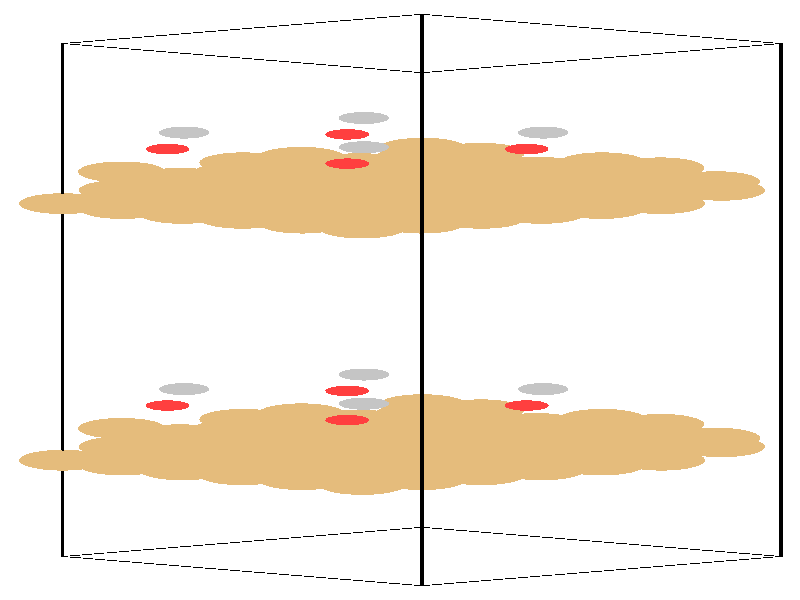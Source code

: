#include "colors.inc"
#include "finish.inc"

global_settings {assumed_gamma 1 max_trace_level 6}
background {color White}
camera {orthographic
  right -24.13*x up 76.08*y
  direction 1.00*z
  location <0,0,50.00> look_at <0,0,0>}
light_source {<  2.00,   3.00,  40.00> color White
  area_light <0.70, 0, 0>, <0, 0.70, 0>, 3, 3
  adaptive 1 jitter}

#declare simple = finish {phong 0.7}
#declare pale = finish {ambient .5 diffuse .85 roughness .001 specular 0.200 }
#declare intermediate = finish {ambient 0.3 diffuse 0.6 specular 0.10 roughness 0.04 }
#declare vmd = finish {ambient .0 diffuse .65 phong 0.1 phong_size 40. specular 0.500 }
#declare jmol = finish {ambient .2 diffuse .6 specular 1 roughness .001 metallic}
#declare ase2 = finish {ambient 0.05 brilliance 3 diffuse 0.6 metallic specular 0.70 roughness 0.04 reflection 0.15}
#declare ase3 = finish {ambient .15 brilliance 2 diffuse .6 metallic specular 1. roughness .001 reflection .0}
#declare glass = finish {ambient .05 diffuse .3 specular 1. roughness .001}
#declare glass2 = finish {ambient .0 diffuse .3 specular 1. reflection .25 roughness .001}
#declare Rcell = 0.050;
#declare Rbond = 0.100;

#macro atom(LOC, R, COL, TRANS, FIN)
  sphere{LOC, R texture{pigment{color COL transmit TRANS} finish{FIN}}}
#end
#macro constrain(LOC, R, COL, TRANS FIN)
union{torus{R, Rcell rotate 45*z texture{pigment{color COL transmit TRANS} finish{FIN}}}
      torus{R, Rcell rotate -45*z texture{pigment{color COL transmit TRANS} finish{FIN}}}
      translate LOC}
#end

cylinder {<-10.17, -32.52, -33.83>, <  0.66, -36.23, -23.65>, Rcell pigment {Black}}
cylinder {<  0.66, -28.82, -44.00>, < 11.49, -32.52, -33.83>, Rcell pigment {Black}}
cylinder {<  0.66,  36.23, -20.33>, < 11.49,  32.52, -10.15>, Rcell pigment {Black}}
cylinder {<-10.17,  32.52, -10.15>, <  0.66,  28.82,   0.03>, Rcell pigment {Black}}
cylinder {<-10.17, -32.52, -33.83>, <  0.66, -28.82, -44.00>, Rcell pigment {Black}}
cylinder {<  0.66, -36.23, -23.65>, < 11.49, -32.52, -33.83>, Rcell pigment {Black}}
cylinder {<  0.66,  28.82,   0.03>, < 11.49,  32.52, -10.15>, Rcell pigment {Black}}
cylinder {<-10.17,  32.52, -10.15>, <  0.66,  36.23, -20.33>, Rcell pigment {Black}}
cylinder {<-10.17, -32.52, -33.83>, <-10.17,  32.52, -10.15>, Rcell pigment {Black}}
cylinder {<  0.66, -36.23, -23.65>, <  0.66,  28.82,   0.03>, Rcell pigment {Black}}
cylinder {< 11.49, -32.52, -33.83>, < 11.49,  32.52, -10.15>, Rcell pigment {Black}}
cylinder {<  0.66, -28.82, -44.00>, <  0.66,  36.23, -20.33>, Rcell pigment {Black}}
atom(<-10.17, -20.31, -29.38>, 1.32, rgb <0.78, 0.50, 0.20>, 0.0, ase3) // #0 
atom(< -8.37, -20.92, -27.68>, 1.32, rgb <0.78, 0.50, 0.20>, 0.0, ase3) // #1 
atom(< -6.56, -21.54, -25.99>, 1.32, rgb <0.78, 0.50, 0.20>, 0.0, ase3) // #2 
atom(< -8.37, -19.69, -31.08>, 1.32, rgb <0.78, 0.50, 0.20>, 0.0, ase3) // #3 
atom(< -6.56, -20.31, -29.38>, 1.32, rgb <0.78, 0.50, 0.20>, 0.0, ase3) // #4 
atom(< -4.76, -20.92, -27.68>, 1.32, rgb <0.78, 0.50, 0.20>, 0.0, ase3) // #5 
atom(< -6.56, -19.07, -32.77>, 1.32, rgb <0.78, 0.50, 0.20>, 0.0, ase3) // #6 
atom(< -4.76, -19.69, -31.08>, 1.32, rgb <0.78, 0.50, 0.20>, 0.0, ase3) // #7 
atom(< -2.95, -20.31, -29.38>, 1.32, rgb <0.78, 0.50, 0.20>, 0.0, ase3) // #8 
atom(< -8.37, -18.61, -28.76>, 1.32, rgb <0.78, 0.50, 0.20>, 0.0, ase3) // #9 
atom(< -6.56, -19.23, -27.07>, 1.32, rgb <0.78, 0.50, 0.20>, 0.0, ase3) // #10 
atom(< -4.76, -19.85, -25.37>, 1.32, rgb <0.78, 0.50, 0.20>, 0.0, ase3) // #11 
atom(< -6.56, -17.99, -30.46>, 1.32, rgb <0.78, 0.50, 0.20>, 0.0, ase3) // #12 
atom(< -4.76, -18.61, -28.76>, 1.32, rgb <0.78, 0.50, 0.20>, 0.0, ase3) // #13 
atom(< -2.95, -19.23, -27.07>, 1.32, rgb <0.78, 0.50, 0.20>, 0.0, ase3) // #14 
atom(< -4.76, -17.38, -32.15>, 1.32, rgb <0.78, 0.50, 0.20>, 0.0, ase3) // #15 
atom(< -2.95, -17.99, -30.46>, 1.32, rgb <0.78, 0.50, 0.20>, 0.0, ase3) // #16 
atom(< -1.14, -18.61, -28.76>, 1.32, rgb <0.78, 0.50, 0.20>, 0.0, ase3) // #17 
atom(<  0.68, -13.27, -38.15>, 1.32, rgb <0.78, 0.50, 0.20>, 0.0, ase3) // #18 
atom(<  2.44, -13.92, -36.48>, 1.32, rgb <0.78, 0.50, 0.20>, 0.0, ase3) // #19 
atom(< -6.42, -18.07, -24.75>, 1.32, rgb <0.78, 0.50, 0.20>, 0.0, ase3) // #20 
atom(< -8.39, -16.28, -29.76>, 1.32, rgb <0.78, 0.50, 0.20>, 0.0, ase3) // #21 
atom(< -6.63, -17.08, -28.14>, 1.32, rgb <0.78, 0.50, 0.20>, 0.0, ase3) // #22 
atom(< -4.68, -17.57, -26.42>, 1.32, rgb <0.78, 0.50, 0.20>, 0.0, ase3) // #23 
atom(<  4.12, -19.36, -21.39>, 1.32, rgb <0.78, 0.50, 0.20>, 0.0, ase3) // #24 
atom(< -4.90, -16.37, -29.86>, 1.32, rgb <0.78, 0.50, 0.20>, 0.0, ase3) // #25 
atom(< -2.93, -16.81, -28.20>, 1.32, rgb <0.78, 0.50, 0.20>, 0.0, ase3) // #26 
atom(< -7.01, -13.38, -28.09>, 0.66, rgb <1.00, 0.05, 0.05>, 0.0, ase3) // #27 
atom(< -6.51, -11.30, -27.66>, 0.76, rgb <0.56, 0.56, 0.56>, 0.0, ase3) // #28 
atom(<-10.17,  12.22, -17.54>, 1.32, rgb <0.78, 0.50, 0.20>, 0.0, ase3) // #29 
atom(< -8.37,  11.60, -15.85>, 1.32, rgb <0.78, 0.50, 0.20>, 0.0, ase3) // #30 
atom(< -6.56,  10.98, -14.15>, 1.32, rgb <0.78, 0.50, 0.20>, 0.0, ase3) // #31 
atom(< -8.37,  12.83, -19.24>, 1.32, rgb <0.78, 0.50, 0.20>, 0.0, ase3) // #32 
atom(< -6.56,  12.22, -17.54>, 1.32, rgb <0.78, 0.50, 0.20>, 0.0, ase3) // #33 
atom(< -4.76,  11.60, -15.85>, 1.32, rgb <0.78, 0.50, 0.20>, 0.0, ase3) // #34 
atom(< -6.56,  13.45, -20.93>, 1.32, rgb <0.78, 0.50, 0.20>, 0.0, ase3) // #35 
atom(< -4.76,  12.83, -19.24>, 1.32, rgb <0.78, 0.50, 0.20>, 0.0, ase3) // #36 
atom(< -2.95,  12.22, -17.54>, 1.32, rgb <0.78, 0.50, 0.20>, 0.0, ase3) // #37 
atom(< -8.37,  13.91, -16.92>, 1.32, rgb <0.78, 0.50, 0.20>, 0.0, ase3) // #38 
atom(< -6.56,  13.29, -15.23>, 1.32, rgb <0.78, 0.50, 0.20>, 0.0, ase3) // #39 
atom(< -4.76,  12.68, -13.53>, 1.32, rgb <0.78, 0.50, 0.20>, 0.0, ase3) // #40 
atom(< -6.56,  14.53, -18.62>, 1.32, rgb <0.78, 0.50, 0.20>, 0.0, ase3) // #41 
atom(< -4.76,  13.91, -16.92>, 1.32, rgb <0.78, 0.50, 0.20>, 0.0, ase3) // #42 
atom(< -2.95,  13.29, -15.23>, 1.32, rgb <0.78, 0.50, 0.20>, 0.0, ase3) // #43 
atom(< -4.76,  15.15, -20.32>, 1.32, rgb <0.78, 0.50, 0.20>, 0.0, ase3) // #44 
atom(< -2.95,  14.53, -18.62>, 1.32, rgb <0.78, 0.50, 0.20>, 0.0, ase3) // #45 
atom(< -1.14,  13.91, -16.92>, 1.32, rgb <0.78, 0.50, 0.20>, 0.0, ase3) // #46 
atom(<  0.68,  19.25, -26.31>, 1.32, rgb <0.78, 0.50, 0.20>, 0.0, ase3) // #47 
atom(<  2.44,  18.61, -24.64>, 1.32, rgb <0.78, 0.50, 0.20>, 0.0, ase3) // #48 
atom(< -6.42,  14.46, -12.91>, 1.32, rgb <0.78, 0.50, 0.20>, 0.0, ase3) // #49 
atom(< -8.39,  16.24, -17.93>, 1.32, rgb <0.78, 0.50, 0.20>, 0.0, ase3) // #50 
atom(< -6.63,  15.44, -16.31>, 1.32, rgb <0.78, 0.50, 0.20>, 0.0, ase3) // #51 
atom(< -4.68,  14.96, -14.58>, 1.32, rgb <0.78, 0.50, 0.20>, 0.0, ase3) // #52 
atom(<  4.12,  13.16,  -9.56>, 1.32, rgb <0.78, 0.50, 0.20>, 0.0, ase3) // #53 
atom(< -4.90,  16.15, -18.02>, 1.32, rgb <0.78, 0.50, 0.20>, 0.0, ase3) // #54 
atom(< -2.93,  15.71, -16.36>, 1.32, rgb <0.78, 0.50, 0.20>, 0.0, ase3) // #55 
atom(< -7.01,  19.14, -16.25>, 0.66, rgb <1.00, 0.05, 0.05>, 0.0, ase3) // #56 
atom(< -6.51,  21.23, -15.83>, 0.76, rgb <0.56, 0.56, 0.56>, 0.0, ase3) // #57 
atom(< -4.76, -18.45, -34.47>, 1.32, rgb <0.78, 0.50, 0.20>, 0.0, ase3) // #58 
atom(< -2.95, -19.07, -32.77>, 1.32, rgb <0.78, 0.50, 0.20>, 0.0, ase3) // #59 
atom(< -1.15, -19.69, -31.08>, 1.32, rgb <0.78, 0.50, 0.20>, 0.0, ase3) // #60 
atom(< -2.95, -17.84, -36.16>, 1.32, rgb <0.78, 0.50, 0.20>, 0.0, ase3) // #61 
atom(< -1.15, -18.45, -34.47>, 1.32, rgb <0.78, 0.50, 0.20>, 0.0, ase3) // #62 
atom(<  0.66, -19.07, -32.77>, 1.32, rgb <0.78, 0.50, 0.20>, 0.0, ase3) // #63 
atom(< -1.15, -17.22, -37.86>, 1.32, rgb <0.78, 0.50, 0.20>, 0.0, ase3) // #64 
atom(<  0.66, -17.84, -36.16>, 1.32, rgb <0.78, 0.50, 0.20>, 0.0, ase3) // #65 
atom(<  2.46, -18.45, -34.47>, 1.32, rgb <0.78, 0.50, 0.20>, 0.0, ase3) // #66 
atom(< -2.95, -16.76, -33.85>, 1.32, rgb <0.78, 0.50, 0.20>, 0.0, ase3) // #67 
atom(< -1.15, -17.38, -32.15>, 1.32, rgb <0.78, 0.50, 0.20>, 0.0, ase3) // #68 
atom(<  0.66, -17.99, -30.46>, 1.32, rgb <0.78, 0.50, 0.20>, 0.0, ase3) // #69 
atom(< -1.15, -16.14, -35.55>, 1.32, rgb <0.78, 0.50, 0.20>, 0.0, ase3) // #70 
atom(<  0.66, -16.76, -33.85>, 1.32, rgb <0.78, 0.50, 0.20>, 0.0, ase3) // #71 
atom(<  2.46, -17.38, -32.15>, 1.32, rgb <0.78, 0.50, 0.20>, 0.0, ase3) // #72 
atom(<  0.66, -15.52, -37.24>, 1.32, rgb <0.78, 0.50, 0.20>, 0.0, ase3) // #73 
atom(<  2.46, -16.14, -35.55>, 1.32, rgb <0.78, 0.50, 0.20>, 0.0, ase3) // #74 
atom(<  4.27, -16.76, -33.85>, 1.32, rgb <0.78, 0.50, 0.20>, 0.0, ase3) // #75 
atom(< -4.73, -15.13, -33.06>, 1.32, rgb <0.78, 0.50, 0.20>, 0.0, ase3) // #76 
atom(< -2.97, -15.77, -31.39>, 1.32, rgb <0.78, 0.50, 0.20>, 0.0, ase3) // #77 
atom(< -1.00, -16.21, -29.84>, 1.32, rgb <0.78, 0.50, 0.20>, 0.0, ase3) // #78 
atom(< -2.98, -14.43, -34.85>, 1.32, rgb <0.78, 0.50, 0.20>, 0.0, ase3) // #79 
atom(< -1.22, -15.23, -33.23>, 1.32, rgb <0.78, 0.50, 0.20>, 0.0, ase3) // #80 
atom(<  0.73, -15.71, -31.51>, 1.32, rgb <0.78, 0.50, 0.20>, 0.0, ase3) // #81 
atom(<  9.54, -17.51, -26.48>, 1.32, rgb <0.78, 0.50, 0.20>, 0.0, ase3) // #82 
atom(<  0.51, -14.52, -34.95>, 1.32, rgb <0.78, 0.50, 0.20>, 0.0, ase3) // #83 
atom(<  2.49, -14.96, -33.29>, 1.32, rgb <0.78, 0.50, 0.20>, 0.0, ase3) // #84 
atom(< -1.59, -11.53, -33.18>, 0.66, rgb <1.00, 0.05, 0.05>, 0.0, ase3) // #85 
atom(< -1.09,  -9.45, -32.75>, 0.76, rgb <0.56, 0.56, 0.56>, 0.0, ase3) // #86 
atom(< -4.76,  14.07, -22.63>, 1.32, rgb <0.78, 0.50, 0.20>, 0.0, ase3) // #87 
atom(< -2.95,  13.45, -20.93>, 1.32, rgb <0.78, 0.50, 0.20>, 0.0, ase3) // #88 
atom(< -1.15,  12.83, -19.24>, 1.32, rgb <0.78, 0.50, 0.20>, 0.0, ase3) // #89 
atom(< -2.95,  14.69, -24.33>, 1.32, rgb <0.78, 0.50, 0.20>, 0.0, ase3) // #90 
atom(< -1.15,  14.07, -22.63>, 1.32, rgb <0.78, 0.50, 0.20>, 0.0, ase3) // #91 
atom(<  0.66,  13.45, -20.93>, 1.32, rgb <0.78, 0.50, 0.20>, 0.0, ase3) // #92 
atom(< -1.15,  15.30, -26.02>, 1.32, rgb <0.78, 0.50, 0.20>, 0.0, ase3) // #93 
atom(<  0.66,  14.69, -24.33>, 1.32, rgb <0.78, 0.50, 0.20>, 0.0, ase3) // #94 
atom(<  2.46,  14.07, -22.63>, 1.32, rgb <0.78, 0.50, 0.20>, 0.0, ase3) // #95 
atom(< -2.95,  15.76, -22.01>, 1.32, rgb <0.78, 0.50, 0.20>, 0.0, ase3) // #96 
atom(< -1.15,  15.15, -20.32>, 1.32, rgb <0.78, 0.50, 0.20>, 0.0, ase3) // #97 
atom(<  0.66,  14.53, -18.62>, 1.32, rgb <0.78, 0.50, 0.20>, 0.0, ase3) // #98 
atom(< -1.15,  16.38, -23.71>, 1.32, rgb <0.78, 0.50, 0.20>, 0.0, ase3) // #99 
atom(<  0.66,  15.76, -22.01>, 1.32, rgb <0.78, 0.50, 0.20>, 0.0, ase3) // #100 
atom(<  2.46,  15.15, -20.32>, 1.32, rgb <0.78, 0.50, 0.20>, 0.0, ase3) // #101 
atom(<  0.66,  17.00, -25.41>, 1.32, rgb <0.78, 0.50, 0.20>, 0.0, ase3) // #102 
atom(<  2.46,  16.38, -23.71>, 1.32, rgb <0.78, 0.50, 0.20>, 0.0, ase3) // #103 
atom(<  4.27,  15.76, -22.01>, 1.32, rgb <0.78, 0.50, 0.20>, 0.0, ase3) // #104 
atom(< -4.73,  17.40, -21.23>, 1.32, rgb <0.78, 0.50, 0.20>, 0.0, ase3) // #105 
atom(< -2.97,  16.76, -19.55>, 1.32, rgb <0.78, 0.50, 0.20>, 0.0, ase3) // #106 
atom(< -1.00,  16.31, -18.00>, 1.32, rgb <0.78, 0.50, 0.20>, 0.0, ase3) // #107 
atom(< -2.98,  18.09, -23.01>, 1.32, rgb <0.78, 0.50, 0.20>, 0.0, ase3) // #108 
atom(< -1.22,  17.30, -21.40>, 1.32, rgb <0.78, 0.50, 0.20>, 0.0, ase3) // #109 
atom(<  0.73,  16.81, -19.67>, 1.32, rgb <0.78, 0.50, 0.20>, 0.0, ase3) // #110 
atom(<  9.54,  15.01, -14.65>, 1.32, rgb <0.78, 0.50, 0.20>, 0.0, ase3) // #111 
atom(<  0.51,  18.00, -23.11>, 1.32, rgb <0.78, 0.50, 0.20>, 0.0, ase3) // #112 
atom(<  2.49,  17.56, -21.45>, 1.32, rgb <0.78, 0.50, 0.20>, 0.0, ase3) // #113 
atom(< -1.59,  21.00, -21.34>, 0.66, rgb <1.00, 0.05, 0.05>, 0.0, ase3) // #114 
atom(< -1.09,  23.08, -20.92>, 0.76, rgb <0.56, 0.56, 0.56>, 0.0, ase3) // #115 
atom(< -4.76, -22.16, -24.29>, 1.32, rgb <0.78, 0.50, 0.20>, 0.0, ase3) // #116 
atom(< -2.95, -22.78, -22.59>, 1.32, rgb <0.78, 0.50, 0.20>, 0.0, ase3) // #117 
atom(< -1.14, -23.39, -20.90>, 1.32, rgb <0.78, 0.50, 0.20>, 0.0, ase3) // #118 
atom(< -2.95, -21.54, -25.99>, 1.32, rgb <0.78, 0.50, 0.20>, 0.0, ase3) // #119 
atom(< -1.15, -22.16, -24.29>, 1.32, rgb <0.78, 0.50, 0.20>, 0.0, ase3) // #120 
atom(<  0.66, -22.78, -22.59>, 1.32, rgb <0.78, 0.50, 0.20>, 0.0, ase3) // #121 
atom(< -1.15, -20.92, -27.68>, 1.32, rgb <0.78, 0.50, 0.20>, 0.0, ase3) // #122 
atom(<  0.66, -21.54, -25.99>, 1.32, rgb <0.78, 0.50, 0.20>, 0.0, ase3) // #123 
atom(<  2.46, -22.16, -24.29>, 1.32, rgb <0.78, 0.50, 0.20>, 0.0, ase3) // #124 
atom(< -2.95, -20.46, -23.67>, 1.32, rgb <0.78, 0.50, 0.20>, 0.0, ase3) // #125 
atom(< -1.15, -21.08, -21.98>, 1.32, rgb <0.78, 0.50, 0.20>, 0.0, ase3) // #126 
atom(<  0.66, -21.70, -20.28>, 1.32, rgb <0.78, 0.50, 0.20>, 0.0, ase3) // #127 
atom(< -1.15, -19.85, -25.37>, 1.32, rgb <0.78, 0.50, 0.20>, 0.0, ase3) // #128 
atom(<  0.66, -20.46, -23.67>, 1.32, rgb <0.78, 0.50, 0.20>, 0.0, ase3) // #129 
atom(<  2.46, -21.08, -21.98>, 1.32, rgb <0.78, 0.50, 0.20>, 0.0, ase3) // #130 
atom(<  0.66, -19.23, -27.07>, 1.32, rgb <0.78, 0.50, 0.20>, 0.0, ase3) // #131 
atom(<  2.46, -19.85, -25.37>, 1.32, rgb <0.78, 0.50, 0.20>, 0.0, ase3) // #132 
atom(<  4.27, -20.46, -23.67>, 1.32, rgb <0.78, 0.50, 0.20>, 0.0, ase3) // #133 
atom(<  6.10, -15.13, -33.06>, 1.32, rgb <0.78, 0.50, 0.20>, 0.0, ase3) // #134 
atom(<  7.86, -15.77, -31.39>, 1.32, rgb <0.78, 0.50, 0.20>, 0.0, ase3) // #135 
atom(< -1.00, -19.92, -19.66>, 1.32, rgb <0.78, 0.50, 0.20>, 0.0, ase3) // #136 
atom(< -2.98, -18.14, -24.68>, 1.32, rgb <0.78, 0.50, 0.20>, 0.0, ase3) // #137 
atom(< -1.22, -18.93, -23.06>, 1.32, rgb <0.78, 0.50, 0.20>, 0.0, ase3) // #138 
atom(<  0.73, -19.42, -21.33>, 1.32, rgb <0.78, 0.50, 0.20>, 0.0, ase3) // #139 
atom(< -1.29, -17.51, -26.48>, 1.32, rgb <0.78, 0.50, 0.20>, 0.0, ase3) // #140 
atom(<  0.51, -18.22, -24.77>, 1.32, rgb <0.78, 0.50, 0.20>, 0.0, ase3) // #141 
atom(<  2.49, -18.66, -23.11>, 1.32, rgb <0.78, 0.50, 0.20>, 0.0, ase3) // #142 
atom(< -1.59, -15.23, -23.00>, 0.66, rgb <1.00, 0.05, 0.05>, 0.0, ase3) // #143 
atom(< -1.09, -13.15, -22.58>, 0.76, rgb <0.56, 0.56, 0.56>, 0.0, ase3) // #144 
atom(< -4.76,  10.36, -12.45>, 1.32, rgb <0.78, 0.50, 0.20>, 0.0, ase3) // #145 
atom(< -2.95,   9.75, -10.76>, 1.32, rgb <0.78, 0.50, 0.20>, 0.0, ase3) // #146 
atom(< -1.14,   9.13,  -9.06>, 1.32, rgb <0.78, 0.50, 0.20>, 0.0, ase3) // #147 
atom(< -2.95,  10.98, -14.15>, 1.32, rgb <0.78, 0.50, 0.20>, 0.0, ase3) // #148 
atom(< -1.15,  10.36, -12.45>, 1.32, rgb <0.78, 0.50, 0.20>, 0.0, ase3) // #149 
atom(<  0.66,   9.75, -10.76>, 1.32, rgb <0.78, 0.50, 0.20>, 0.0, ase3) // #150 
atom(< -1.15,  11.60, -15.85>, 1.32, rgb <0.78, 0.50, 0.20>, 0.0, ase3) // #151 
atom(<  0.66,  10.98, -14.15>, 1.32, rgb <0.78, 0.50, 0.20>, 0.0, ase3) // #152 
atom(<  2.46,  10.36, -12.45>, 1.32, rgb <0.78, 0.50, 0.20>, 0.0, ase3) // #153 
atom(< -2.95,  12.06, -11.84>, 1.32, rgb <0.78, 0.50, 0.20>, 0.0, ase3) // #154 
atom(< -1.15,  11.44, -10.14>, 1.32, rgb <0.78, 0.50, 0.20>, 0.0, ase3) // #155 
atom(<  0.66,  10.83,  -8.44>, 1.32, rgb <0.78, 0.50, 0.20>, 0.0, ase3) // #156 
atom(< -1.15,  12.68, -13.53>, 1.32, rgb <0.78, 0.50, 0.20>, 0.0, ase3) // #157 
atom(<  0.66,  12.06, -11.84>, 1.32, rgb <0.78, 0.50, 0.20>, 0.0, ase3) // #158 
atom(<  2.46,  11.44, -10.14>, 1.32, rgb <0.78, 0.50, 0.20>, 0.0, ase3) // #159 
atom(<  0.66,  13.29, -15.23>, 1.32, rgb <0.78, 0.50, 0.20>, 0.0, ase3) // #160 
atom(<  2.46,  12.68, -13.53>, 1.32, rgb <0.78, 0.50, 0.20>, 0.0, ase3) // #161 
atom(<  4.27,  12.06, -11.84>, 1.32, rgb <0.78, 0.50, 0.20>, 0.0, ase3) // #162 
atom(<  6.10,  17.40, -21.23>, 1.32, rgb <0.78, 0.50, 0.20>, 0.0, ase3) // #163 
atom(<  7.86,  16.76, -19.55>, 1.32, rgb <0.78, 0.50, 0.20>, 0.0, ase3) // #164 
atom(< -1.00,  12.60,  -7.83>, 1.32, rgb <0.78, 0.50, 0.20>, 0.0, ase3) // #165 
atom(< -2.98,  14.39, -12.84>, 1.32, rgb <0.78, 0.50, 0.20>, 0.0, ase3) // #166 
atom(< -1.22,  13.59, -11.22>, 1.32, rgb <0.78, 0.50, 0.20>, 0.0, ase3) // #167 
atom(<  0.73,  13.11,  -9.50>, 1.32, rgb <0.78, 0.50, 0.20>, 0.0, ase3) // #168 
atom(< -1.29,  15.01, -14.65>, 1.32, rgb <0.78, 0.50, 0.20>, 0.0, ase3) // #169 
atom(<  0.51,  14.30, -12.93>, 1.32, rgb <0.78, 0.50, 0.20>, 0.0, ase3) // #170 
atom(<  2.49,  13.86, -11.27>, 1.32, rgb <0.78, 0.50, 0.20>, 0.0, ase3) // #171 
atom(< -1.59,  17.29, -11.16>, 0.66, rgb <1.00, 0.05, 0.05>, 0.0, ase3) // #172 
atom(< -1.09,  19.37, -10.74>, 0.76, rgb <0.56, 0.56, 0.56>, 0.0, ase3) // #173 
atom(<  0.66, -20.31, -29.38>, 1.32, rgb <0.78, 0.50, 0.20>, 0.0, ase3) // #174 
atom(<  2.46, -20.92, -27.68>, 1.32, rgb <0.78, 0.50, 0.20>, 0.0, ase3) // #175 
atom(<  4.27, -21.54, -25.99>, 1.32, rgb <0.78, 0.50, 0.20>, 0.0, ase3) // #176 
atom(<  2.46, -19.69, -31.08>, 1.32, rgb <0.78, 0.50, 0.20>, 0.0, ase3) // #177 
atom(<  4.27, -20.31, -29.38>, 1.32, rgb <0.78, 0.50, 0.20>, 0.0, ase3) // #178 
atom(<  6.07, -20.92, -27.68>, 1.32, rgb <0.78, 0.50, 0.20>, 0.0, ase3) // #179 
atom(<  4.27, -19.07, -32.77>, 1.32, rgb <0.78, 0.50, 0.20>, 0.0, ase3) // #180 
atom(<  6.07, -19.69, -31.08>, 1.32, rgb <0.78, 0.50, 0.20>, 0.0, ase3) // #181 
atom(<  7.88, -20.31, -29.38>, 1.32, rgb <0.78, 0.50, 0.20>, 0.0, ase3) // #182 
atom(<  2.46, -18.61, -28.76>, 1.32, rgb <0.78, 0.50, 0.20>, 0.0, ase3) // #183 
atom(<  4.27, -19.23, -27.07>, 1.32, rgb <0.78, 0.50, 0.20>, 0.0, ase3) // #184 
atom(<  6.07, -19.85, -25.37>, 1.32, rgb <0.78, 0.50, 0.20>, 0.0, ase3) // #185 
atom(<  4.27, -17.99, -30.46>, 1.32, rgb <0.78, 0.50, 0.20>, 0.0, ase3) // #186 
atom(<  6.07, -18.61, -28.76>, 1.32, rgb <0.78, 0.50, 0.20>, 0.0, ase3) // #187 
atom(<  7.88, -19.23, -27.07>, 1.32, rgb <0.78, 0.50, 0.20>, 0.0, ase3) // #188 
atom(<  6.07, -17.38, -32.15>, 1.32, rgb <0.78, 0.50, 0.20>, 0.0, ase3) // #189 
atom(<  7.88, -17.99, -30.46>, 1.32, rgb <0.78, 0.50, 0.20>, 0.0, ase3) // #190 
atom(<  9.69, -18.61, -28.76>, 1.32, rgb <0.78, 0.50, 0.20>, 0.0, ase3) // #191 
atom(<  0.68, -16.98, -27.97>, 1.32, rgb <0.78, 0.50, 0.20>, 0.0, ase3) // #192 
atom(<  2.44, -17.62, -26.30>, 1.32, rgb <0.78, 0.50, 0.20>, 0.0, ase3) // #193 
atom(<  4.41, -18.07, -24.75>, 1.32, rgb <0.78, 0.50, 0.20>, 0.0, ase3) // #194 
atom(<  2.44, -16.28, -29.76>, 1.32, rgb <0.78, 0.50, 0.20>, 0.0, ase3) // #195 
atom(<  4.20, -17.08, -28.14>, 1.32, rgb <0.78, 0.50, 0.20>, 0.0, ase3) // #196 
atom(<  6.15, -17.57, -26.42>, 1.32, rgb <0.78, 0.50, 0.20>, 0.0, ase3) // #197 
atom(<  4.12, -15.66, -31.57>, 1.32, rgb <0.78, 0.50, 0.20>, 0.0, ase3) // #198 
atom(<  5.93, -16.37, -29.86>, 1.32, rgb <0.78, 0.50, 0.20>, 0.0, ase3) // #199 
atom(<  7.90, -16.81, -28.20>, 1.32, rgb <0.78, 0.50, 0.20>, 0.0, ase3) // #200 
atom(<  3.82, -13.38, -28.09>, 0.66, rgb <1.00, 0.05, 0.05>, 0.0, ase3) // #201 
atom(<  4.32, -11.30, -27.66>, 0.76, rgb <0.56, 0.56, 0.56>, 0.0, ase3) // #202 
atom(<  0.66,  12.22, -17.54>, 1.32, rgb <0.78, 0.50, 0.20>, 0.0, ase3) // #203 
atom(<  2.46,  11.60, -15.85>, 1.32, rgb <0.78, 0.50, 0.20>, 0.0, ase3) // #204 
atom(<  4.27,  10.98, -14.15>, 1.32, rgb <0.78, 0.50, 0.20>, 0.0, ase3) // #205 
atom(<  2.46,  12.83, -19.24>, 1.32, rgb <0.78, 0.50, 0.20>, 0.0, ase3) // #206 
atom(<  4.27,  12.22, -17.54>, 1.32, rgb <0.78, 0.50, 0.20>, 0.0, ase3) // #207 
atom(<  6.07,  11.60, -15.85>, 1.32, rgb <0.78, 0.50, 0.20>, 0.0, ase3) // #208 
atom(<  4.27,  13.45, -20.93>, 1.32, rgb <0.78, 0.50, 0.20>, 0.0, ase3) // #209 
atom(<  6.07,  12.83, -19.24>, 1.32, rgb <0.78, 0.50, 0.20>, 0.0, ase3) // #210 
atom(<  7.88,  12.22, -17.54>, 1.32, rgb <0.78, 0.50, 0.20>, 0.0, ase3) // #211 
atom(<  2.46,  13.91, -16.92>, 1.32, rgb <0.78, 0.50, 0.20>, 0.0, ase3) // #212 
atom(<  4.27,  13.29, -15.23>, 1.32, rgb <0.78, 0.50, 0.20>, 0.0, ase3) // #213 
atom(<  6.07,  12.68, -13.53>, 1.32, rgb <0.78, 0.50, 0.20>, 0.0, ase3) // #214 
atom(<  4.27,  14.53, -18.62>, 1.32, rgb <0.78, 0.50, 0.20>, 0.0, ase3) // #215 
atom(<  6.07,  13.91, -16.92>, 1.32, rgb <0.78, 0.50, 0.20>, 0.0, ase3) // #216 
atom(<  7.88,  13.29, -15.23>, 1.32, rgb <0.78, 0.50, 0.20>, 0.0, ase3) // #217 
atom(<  6.07,  15.15, -20.32>, 1.32, rgb <0.78, 0.50, 0.20>, 0.0, ase3) // #218 
atom(<  7.88,  14.53, -18.62>, 1.32, rgb <0.78, 0.50, 0.20>, 0.0, ase3) // #219 
atom(<  9.69,  13.91, -16.92>, 1.32, rgb <0.78, 0.50, 0.20>, 0.0, ase3) // #220 
atom(<  0.68,  15.54, -16.14>, 1.32, rgb <0.78, 0.50, 0.20>, 0.0, ase3) // #221 
atom(<  2.44,  14.90, -14.46>, 1.32, rgb <0.78, 0.50, 0.20>, 0.0, ase3) // #222 
atom(<  4.41,  14.46, -12.91>, 1.32, rgb <0.78, 0.50, 0.20>, 0.0, ase3) // #223 
atom(<  2.44,  16.24, -17.93>, 1.32, rgb <0.78, 0.50, 0.20>, 0.0, ase3) // #224 
atom(<  4.20,  15.44, -16.31>, 1.32, rgb <0.78, 0.50, 0.20>, 0.0, ase3) // #225 
atom(<  6.15,  14.96, -14.58>, 1.32, rgb <0.78, 0.50, 0.20>, 0.0, ase3) // #226 
atom(<  4.12,  16.86, -19.73>, 1.32, rgb <0.78, 0.50, 0.20>, 0.0, ase3) // #227 
atom(<  5.93,  16.15, -18.02>, 1.32, rgb <0.78, 0.50, 0.20>, 0.0, ase3) // #228 
atom(<  7.90,  15.71, -16.36>, 1.32, rgb <0.78, 0.50, 0.20>, 0.0, ase3) // #229 
atom(<  3.82,  19.14, -16.25>, 0.66, rgb <1.00, 0.05, 0.05>, 0.0, ase3) // #230 
atom(<  4.32,  21.23, -15.83>, 0.76, rgb <0.56, 0.56, 0.56>, 0.0, ase3) // #231 
